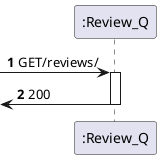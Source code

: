 @startuml
'https://plantuml.com/sequence-diagram


autonumber

participant ":Review_Q" as rev

-> rev: GET/reviews/
activate rev
[<- rev: 200
deactivate rev


@enduml